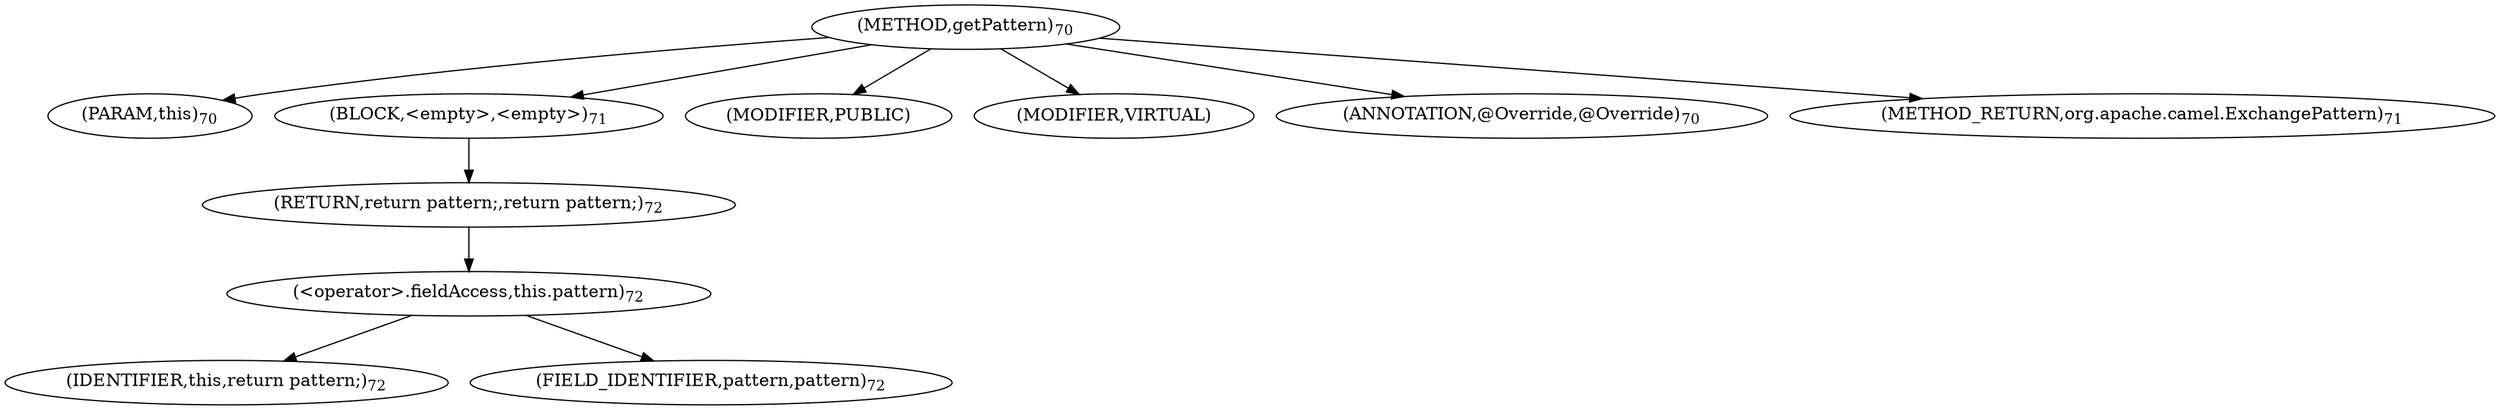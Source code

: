 digraph "getPattern" {  
"98" [label = <(METHOD,getPattern)<SUB>70</SUB>> ]
"99" [label = <(PARAM,this)<SUB>70</SUB>> ]
"100" [label = <(BLOCK,&lt;empty&gt;,&lt;empty&gt;)<SUB>71</SUB>> ]
"101" [label = <(RETURN,return pattern;,return pattern;)<SUB>72</SUB>> ]
"102" [label = <(&lt;operator&gt;.fieldAccess,this.pattern)<SUB>72</SUB>> ]
"103" [label = <(IDENTIFIER,this,return pattern;)<SUB>72</SUB>> ]
"104" [label = <(FIELD_IDENTIFIER,pattern,pattern)<SUB>72</SUB>> ]
"105" [label = <(MODIFIER,PUBLIC)> ]
"106" [label = <(MODIFIER,VIRTUAL)> ]
"107" [label = <(ANNOTATION,@Override,@Override)<SUB>70</SUB>> ]
"108" [label = <(METHOD_RETURN,org.apache.camel.ExchangePattern)<SUB>71</SUB>> ]
  "98" -> "99" 
  "98" -> "100" 
  "98" -> "105" 
  "98" -> "106" 
  "98" -> "107" 
  "98" -> "108" 
  "100" -> "101" 
  "101" -> "102" 
  "102" -> "103" 
  "102" -> "104" 
}
